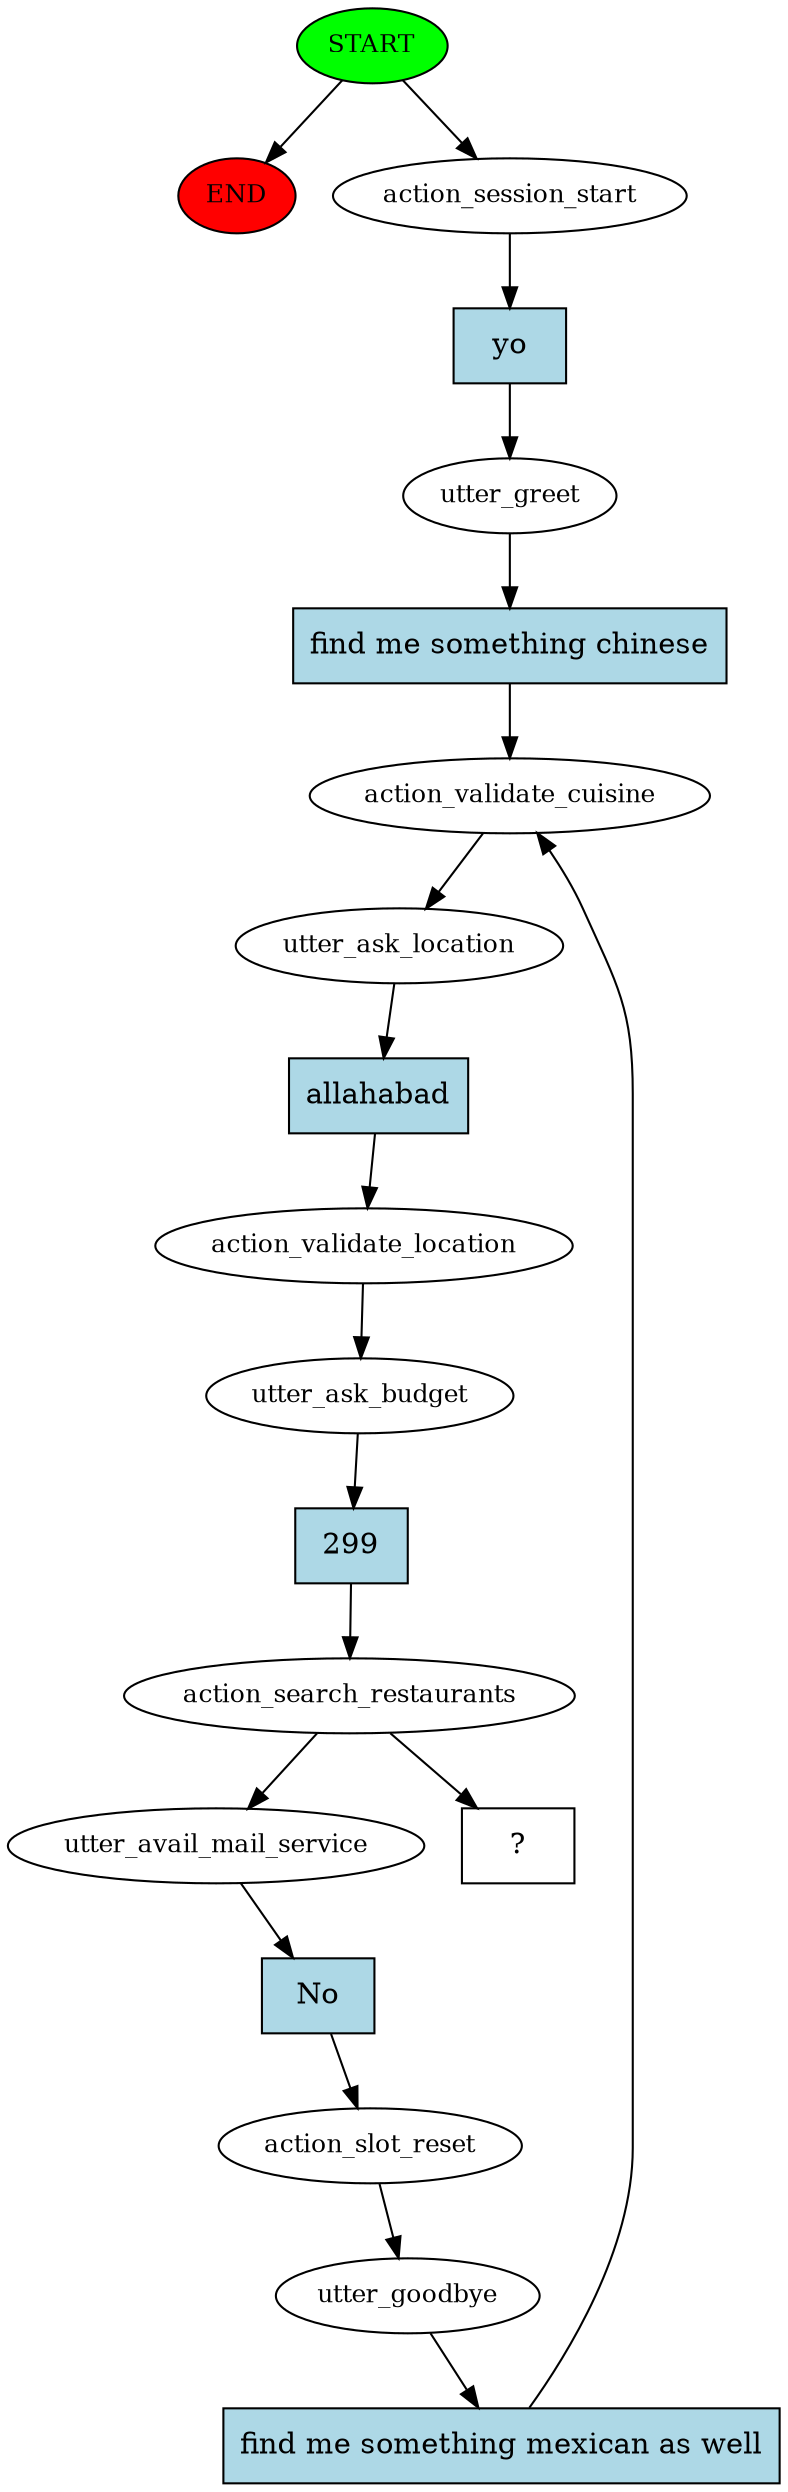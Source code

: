 digraph  {
0 [class="start active", fillcolor=green, fontsize=12, label=START, style=filled];
"-1" [class=end, fillcolor=red, fontsize=12, label=END, style=filled];
1 [class=active, fontsize=12, label=action_session_start];
2 [class=active, fontsize=12, label=utter_greet];
3 [class=active, fontsize=12, label=action_validate_cuisine];
4 [class=active, fontsize=12, label=utter_ask_location];
5 [class=active, fontsize=12, label=action_validate_location];
6 [class=active, fontsize=12, label=utter_ask_budget];
7 [class=active, fontsize=12, label=action_search_restaurants];
8 [class=active, fontsize=12, label=utter_avail_mail_service];
9 [class=active, fontsize=12, label=action_slot_reset];
10 [class=active, fontsize=12, label=utter_goodbye];
16 [class="intent dashed active", label="  ?  ", shape=rect];
17 [class="intent active", fillcolor=lightblue, label=yo, shape=rect, style=filled];
18 [class="intent active", fillcolor=lightblue, label="find me something chinese", shape=rect, style=filled];
19 [class="intent active", fillcolor=lightblue, label=allahabad, shape=rect, style=filled];
20 [class="intent active", fillcolor=lightblue, label=299, shape=rect, style=filled];
21 [class="intent active", fillcolor=lightblue, label=No, shape=rect, style=filled];
22 [class="intent active", fillcolor=lightblue, label="find me something mexican as well", shape=rect, style=filled];
0 -> "-1"  [class="", key=NONE, label=""];
0 -> 1  [class=active, key=NONE, label=""];
1 -> 17  [class=active, key=0];
2 -> 18  [class=active, key=0];
3 -> 4  [class=active, key=NONE, label=""];
4 -> 19  [class=active, key=0];
5 -> 6  [class=active, key=NONE, label=""];
6 -> 20  [class=active, key=0];
7 -> 8  [class=active, key=NONE, label=""];
7 -> 16  [class=active, key=NONE, label=""];
8 -> 21  [class=active, key=0];
9 -> 10  [class=active, key=NONE, label=""];
10 -> 22  [class=active, key=0];
17 -> 2  [class=active, key=0];
18 -> 3  [class=active, key=0];
19 -> 5  [class=active, key=0];
20 -> 7  [class=active, key=0];
21 -> 9  [class=active, key=0];
22 -> 3  [class=active, key=0];
}

